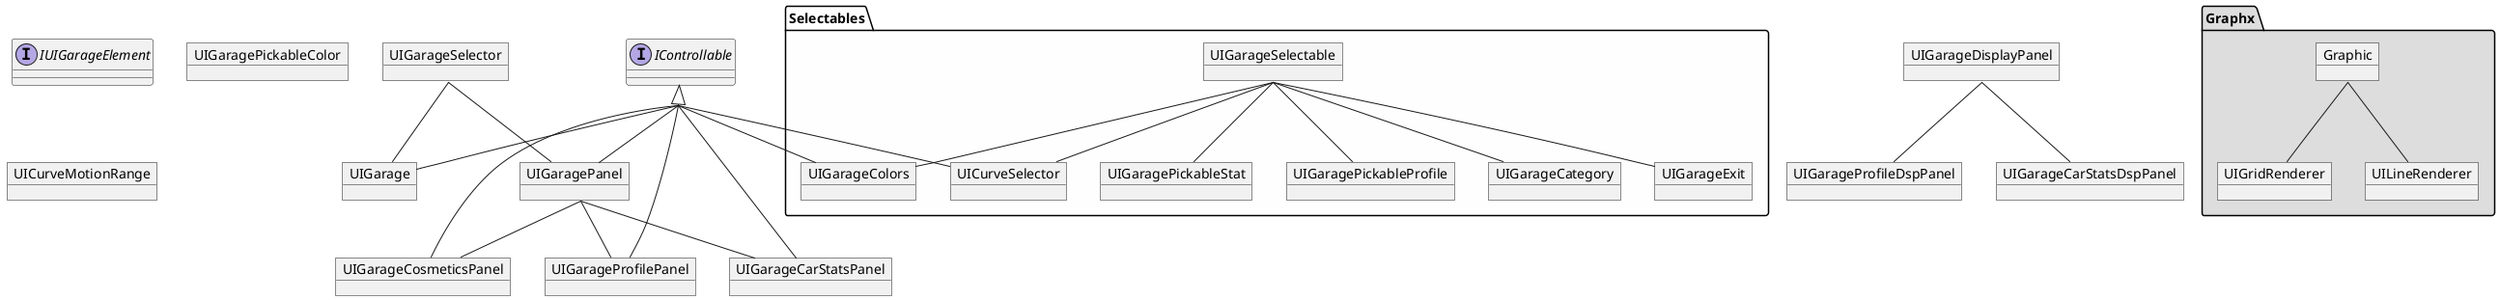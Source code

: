 @startuml UIGarageDiag
skinparam groupInheritance 2

interface IUIGarageElement
interface IControllable

object UIGarageSelector

object UIGarage
IControllable <|-- UIGarage
UIGarageSelector <|-- UIGarage

object UIGaragePanel
IControllable <|-- UIGaragePanel
UIGarageSelector <|-- UIGaragePanel

object UIGarageProfilePanel
IControllable <|-- UIGarageProfilePanel
UIGaragePanel <|-- UIGarageProfilePanel
' IUIGarageElement <|-- UIGarageProfilePanel

object UIGarageCarStatsPanel
IControllable <|-- UIGarageCarStatsPanel
UIGaragePanel <|-- UIGarageCarStatsPanel

object UIGarageCosmeticsPanel
IControllable <|-- UIGarageCosmeticsPanel
UIGaragePanel <|-- UIGarageCosmeticsPanel

package "Selectables" #FEFEFE  {
object UIGarageSelectable

object UIGarageCategory
UIGarageSelectable <|-- UIGarageCategory

object UIGarageExit
UIGarageSelectable <|-- UIGarageExit

object UIGaragePickableStat
UIGarageSelectable <|-- UIGaragePickableStat

object UICurveSelector
UIGarageSelectable <|-- UICurveSelector
IControllable <|-- UICurveSelector

object UIGarageColors
UIGarageSelectable <|-- UIGarageColors
IControllable <|-- UIGarageColors

object UIGaragePickableProfile
UIGarageSelectable <|-- UIGaragePickableProfile
}

object UIGarageDisplayPanel
object UIGarageProfileDspPanel
object UIGarageCarStatsDspPanel
UIGarageDisplayPanel <|-- UIGarageProfileDspPanel
UIGarageDisplayPanel <|-- UIGarageCarStatsDspPanel

package "Graphx" #DDDDDD  {
object UIGridRenderer
object UILineRenderer
object Graphic
Graphic <|-- UIGridRenderer
Graphic <|-- UILineRenderer
}

object UIGaragePickableColor
object UICurveMotionRange

@enduml